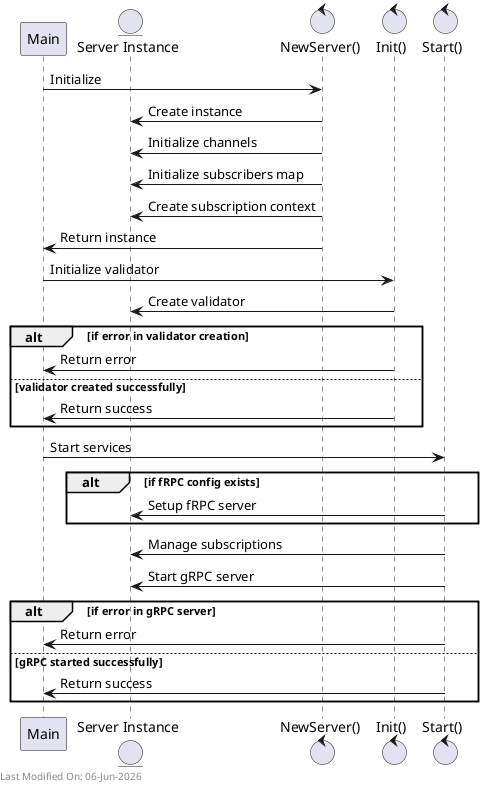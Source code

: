 @startuml
participant Main
entity "Server Instance" as Server
control "NewServer()" as NewServer
control "Init()" as Init
control "Start()" as Start

Main -> NewServer: Initialize
NewServer -> Server: Create instance
NewServer -> Server: Initialize channels
NewServer -> Server: Initialize subscribers map
NewServer -> Server: Create subscription context
NewServer -> Main: Return instance

Main -> Init: Initialize validator
Init -> Server: Create validator
alt if error in validator creation
    Init -> Main: Return error
else validator created successfully
    Init -> Main: Return success
end

Main -> Start: Start services
'Start -> Server: Retrieve Kafka config
'alt if Kafka config exists
'    Start -> Server: Setup Kafka
'end

alt if fRPC config exists
    Start -> Server: Setup fRPC server
end
Start -> Server: Manage subscriptions
Start -> Server: Start gRPC server
alt if error in gRPC server
    Start -> Main: Return error
else gRPC started successfully
    Start -> Main: Return success
end

left footer Last Modified On: %date("dd-MMM-yyyy")

@enduml
